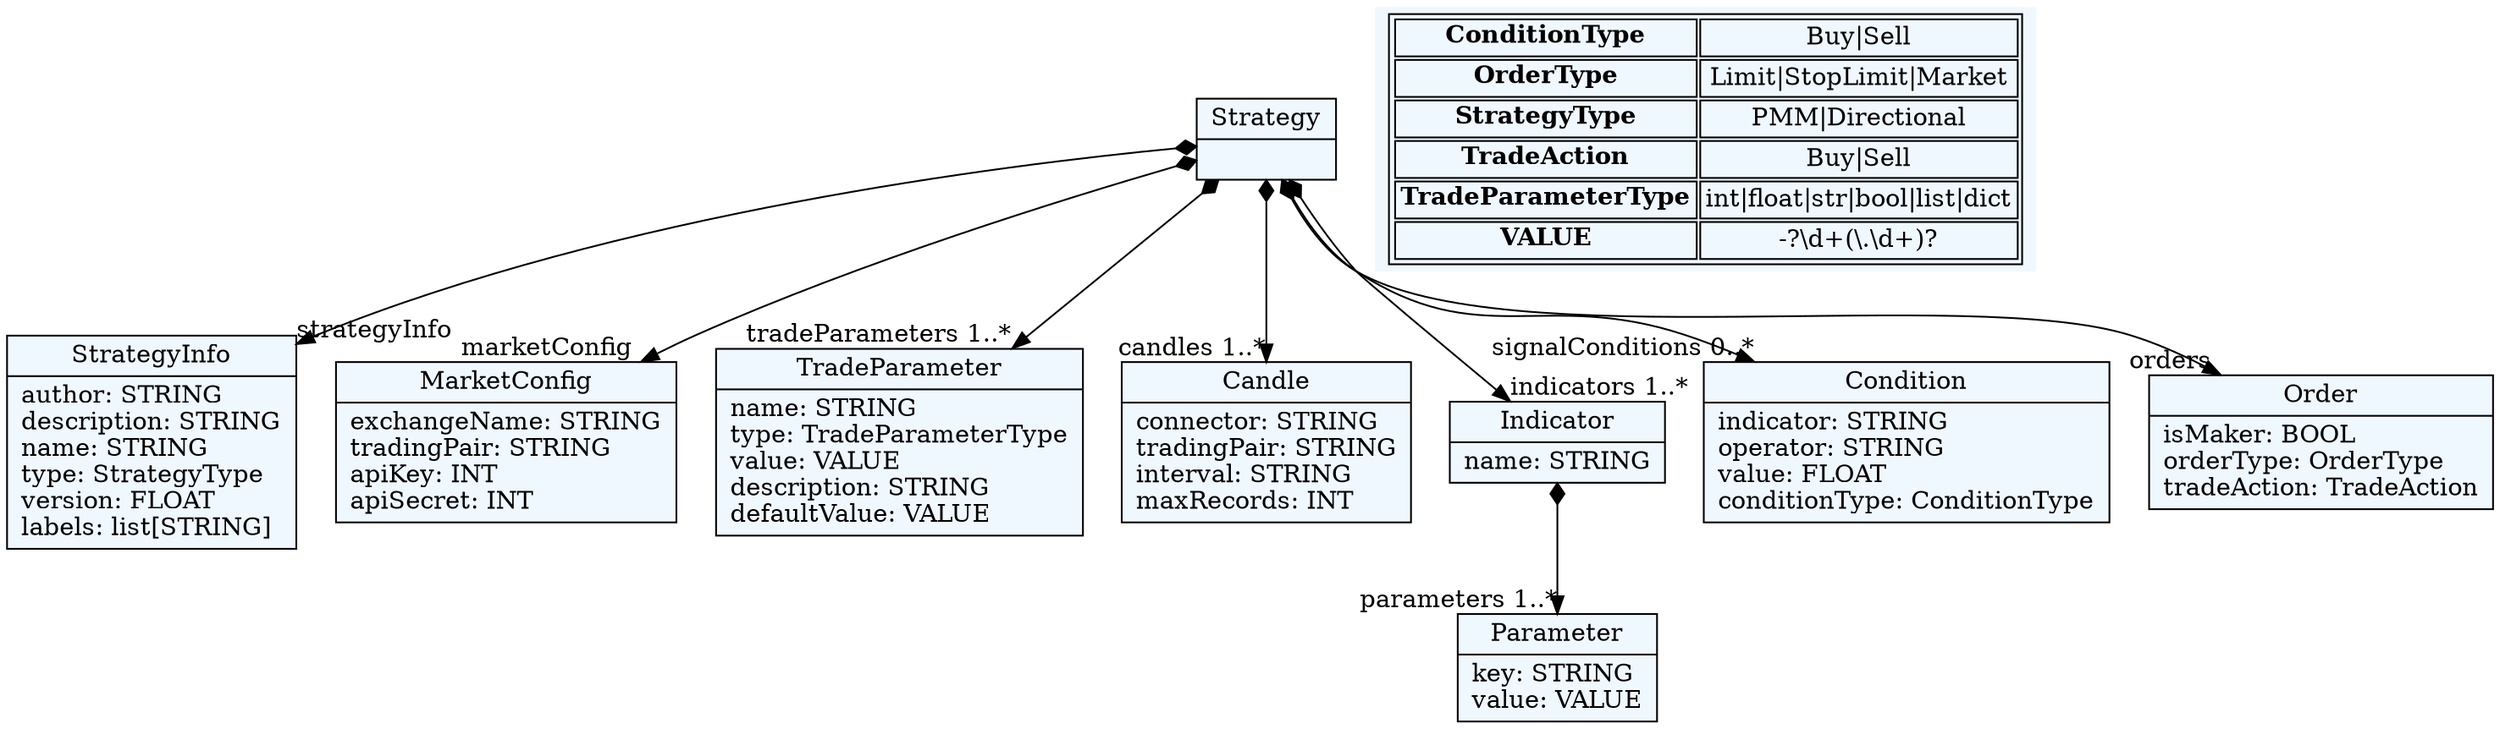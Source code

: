 
    digraph textX {
    fontname = "Bitstream Vera Sans"
    fontsize = 8
    node[
        shape=record,
        style=filled,
        fillcolor=aliceblue
    ]
    nodesep = 0.3
    edge[dir=black,arrowtail=empty]


5190895536[ label="{Strategy|}"]

5190897456[ label="{StrategyInfo|author: STRING\ldescription: STRING\lname: STRING\ltype: StrategyType\lversion: FLOAT\llabels: list[STRING]\l}"]

5190902832[ label="{MarketConfig|exchangeName: STRING\ltradingPair: STRING\lapiKey: INT\lapiSecret: INT\l}"]

5190905520[ label="{TradeParameter|name: STRING\ltype: TradeParameterType\lvalue: VALUE\ldescription: STRING\ldefaultValue: VALUE\l}"]

5190910896[ label="{Candle|connector: STRING\ltradingPair: STRING\linterval: STRING\lmaxRecords: INT\l}"]

5190913584[ label="{Indicator|name: STRING\l}"]

5190916272[ label="{Parameter|key: STRING\lvalue: VALUE\l}"]

5190918960[ label="{Condition|indicator: STRING\loperator: STRING\lvalue: FLOAT\lconditionType: ConditionType\l}"]

5190924336[ label="{Order|isMaker: BOOL\lorderType: OrderType\ltradeAction: TradeAction\l}"]



5190895536 -> 5190897456[arrowtail=diamond, dir=both, headlabel="strategyInfo "]
5190895536 -> 5190902832[arrowtail=diamond, dir=both, headlabel="marketConfig "]
5190895536 -> 5190905520[arrowtail=diamond, dir=both, headlabel="tradeParameters 1..*"]
5190895536 -> 5190910896[arrowtail=diamond, dir=both, headlabel="candles 1..*"]
5190895536 -> 5190913584[arrowtail=diamond, dir=both, headlabel="indicators 1..*"]
5190895536 -> 5190918960[arrowtail=diamond, dir=both, headlabel="signalConditions 0..*"]
5190895536 -> 5190924336[arrowtail=diamond, dir=both, headlabel="orders "]
5190913584 -> 5190916272[arrowtail=diamond, dir=both, headlabel="parameters 1..*"]
match_rules [ shape=plaintext, label=< <table>
	<tr>
		<td><b>ConditionType</b></td><td>Buy|Sell</td>
	</tr>
	<tr>
		<td><b>OrderType</b></td><td>Limit|StopLimit|Market</td>
	</tr>
	<tr>
		<td><b>StrategyType</b></td><td>PMM|Directional</td>
	</tr>
	<tr>
		<td><b>TradeAction</b></td><td>Buy|Sell</td>
	</tr>
	<tr>
		<td><b>TradeParameterType</b></td><td>int|float|str|bool|list|dict</td>
	</tr>
	<tr>
		<td><b>VALUE</b></td><td>-?\d+(\.\d+)?</td>
	</tr>
</table> >]


}
